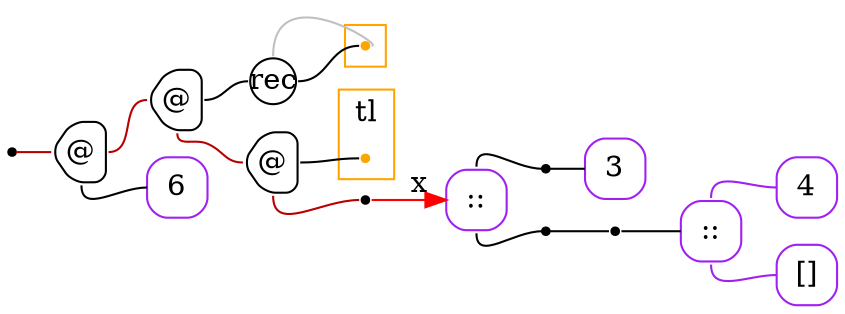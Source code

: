 digraph G {
  rankdir=LR;
  edge[arrowhead=none,arrowtail=none];
  node[fixedsize=true,shape=circle]
  size="9.201041666666667,5.219270833333334";
  labeldistance=0;
  nodesep=.175;
  ranksep=.175;

 nd1[shape=point];
   nd28[label="3",tooltip="nd28-ConstGraph",style=rounded,orientation=90,shape=square,width=.4,height=.4,color="purple"];
   nd34[label="4",tooltip="nd34-ConstGraph",style=rounded,orientation=90,shape=square,width=.4,height=.4,color="purple"];
   nd39[label="[]",tooltip="nd39-ConstEmptyGraph",style=rounded,orientation=90,shape=square,width=.4,height=.4,color="purple"];
   nd182[label="::",tooltip="nd182-ConstListGraph",style=rounded,orientation=90,shape=square,width=.4,height=.4,color="purple"];
   nd188[label="::",tooltip="nd188-ConstListGraph",style=rounded,orientation=90,shape=square,width=.4,height=.4,color="purple"];
 nd314[label="rec",tooltip="nd314-RecurGraph",style=rounded,width=.3,height=.3,color="#000000"];
   subgraph cluster_nd318 {
     graph[style=fill,color="orange"];
     ndcluster_nd318[tooltip="nd318",orientation=90,shape=point,color="orange"];
   };
 nd255[label="@",tooltip="nd255-AppGraph",style=rounded,orientation=90,shape=house,width=.4,height=.4,color="#000000"];
 nd256[label="@",tooltip="nd256-AppGraph",style=rounded,orientation=90,shape=house,width=.4,height=.4,color="#000000"];
 nd258[label="@",tooltip="nd258-AppGraph",style=rounded,orientation=90,shape=house,width=.4,height=.4,color="#000000"];
 subgraph cluster_nd261 {
   graph[style=fill,color="orange",label="tl"];
   ndcluster_nd261[tooltip="nd261",orientation=90,shape=point,color="orange"];
 };
 nd274[label=" ",tooltip="nd274-ContractGraph",style=rounded,orientation=90,shape=point];
 nd364[label=" ",tooltip="nd364-ContractGraph",style=rounded,orientation=90,shape=point];
 nd376[label=" ",tooltip="nd376-ContractGraph",style=rounded,orientation=90,shape=point];
 nd377[label=" ",tooltip="nd377-ContractGraph",style=rounded,orientation=90,shape=point];
   nd386[label="6",tooltip="nd386-ConstGraph",style=rounded,orientation=90,shape=square,width=.4,height=.4,color="purple"];

  nd182->nd34[tailport=n,headport=w,color=purple,arrowhead=none,arrowtail=none];
  nd182->nd39[tailport=s,headport=w,color=purple,arrowhead=none,arrowtail=none];
  nd188->nd376[tailport=n,headport=w];
  nd188->nd377[tailport=s,headport=w];
  nd376->nd28[tailport=e,headport=w];
  nd364->nd182[tailport=e,headport=w];
  nd258->ndcluster_nd261[tailport=e,headport=w];
  nd256->nd314[tailport=e,headport=w,color=black,arrowhead=none,arrowtail=none];
  nd256->nd258[tailport=s,headport=w,color="#b70000",arrowhead=none,arrowtail=none];
  nd255->nd256[tailport=e,headport=w,color="#b70000",arrowhead=none,arrowtail=none];
  nd255->nd386[tailport=s,headport=w];
  nd258->nd274[tailport=s,headport=w,color="#b70000",arrowhead=none,arrowtail=none];
  nd1->nd255[label="",tailport=e,headport=w,color="#b70000",arrowhead=none,arrowtail=none];
  nd274->nd188[label="x",tailport=e,headport=w,color=red,arrowhead=normal];
  nd314->ndcluster_nd318[dir=back,headport=e,tailport=n,color=grey,arrowhead=none,arrowtail=none];
  nd314->ndcluster_nd318[tailport=e,headport=w];
  nd377->nd364[tailport=e,headport=w];
}